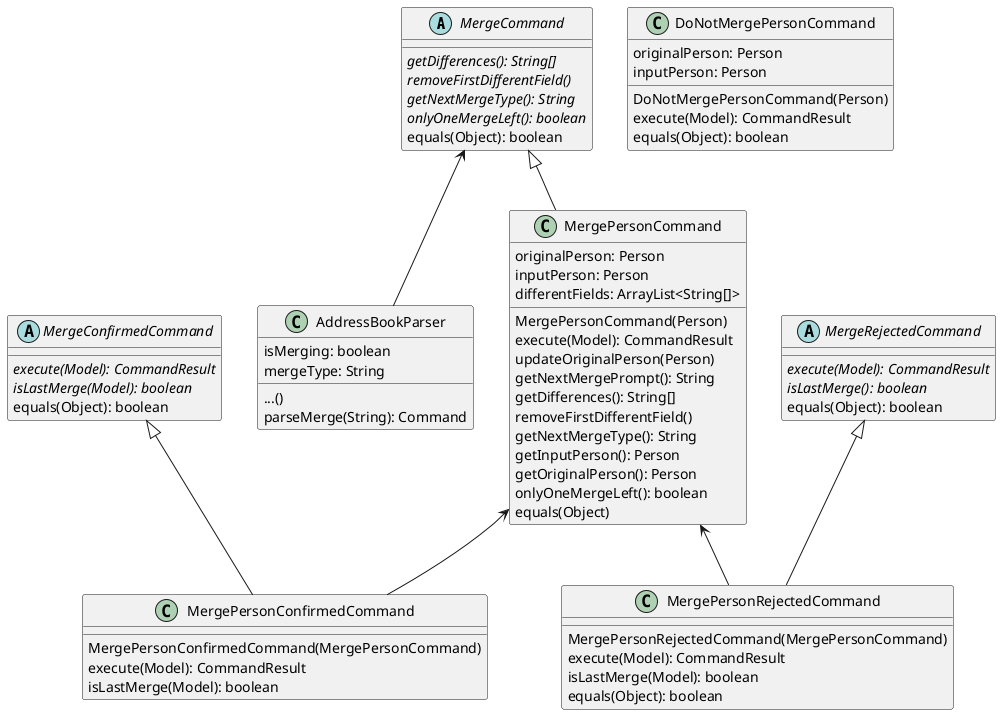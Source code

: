 @startuml

abstract class MergeCommand
class MergePersonCommand
MergeCommand <|-- MergePersonCommand

MergeCommand : {abstract} getDifferences(): String[]
MergeCommand : {abstract} removeFirstDifferentField()
MergeCommand : {abstract} getNextMergeType(): String
MergeCommand : {abstract} onlyOneMergeLeft(): boolean
MergeCommand : equals(Object): boolean

MergePersonCommand : originalPerson: Person
MergePersonCommand : inputPerson: Person
MergePersonCommand : differentFields: ArrayList<String[]>
MergePersonCommand : MergePersonCommand(Person)
MergePersonCommand : execute(Model): CommandResult
MergePersonCommand : updateOriginalPerson(Person)
MergePersonCommand : getNextMergePrompt(): String
MergePersonCommand : getDifferences(): String[]
MergePersonCommand : removeFirstDifferentField()
MergePersonCommand : getNextMergeType(): String
MergePersonCommand : getInputPerson(): Person
MergePersonCommand : getOriginalPerson(): Person
MergePersonCommand : onlyOneMergeLeft(): boolean
MergePersonCommand : equals(Object)

abstract class MergeConfirmedCommand
class MergePersonConfirmedCommand
MergeConfirmedCommand <|-- MergePersonConfirmedCommand

MergeConfirmedCommand : {abstract} execute(Model): CommandResult
MergeConfirmedCommand : {abstract} isLastMerge(Model): boolean
MergeConfirmedCommand : equals(Object): boolean

MergePersonCommand <-- MergePersonConfirmedCommand
MergePersonConfirmedCommand : MergePersonConfirmedCommand(MergePersonCommand)
MergePersonConfirmedCommand : execute(Model): CommandResult
MergePersonConfirmedCommand : isLastMerge(Model): boolean

abstract class MergeRejectedCommand
class MergePersonRejectedCommand
MergeRejectedCommand <|-- MergePersonRejectedCommand

MergeRejectedCommand : {abstract} execute(Model): CommandResult
MergeRejectedCommand : {abstract} isLastMerge(): boolean
MergeRejectedCommand : equals(Object): boolean

MergePersonCommand <-- MergePersonRejectedCommand
MergePersonRejectedCommand : MergePersonRejectedCommand(MergePersonCommand)
MergePersonRejectedCommand : execute(Model): CommandResult
MergePersonRejectedCommand : isLastMerge(Model): boolean
MergePersonRejectedCommand : equals(Object): boolean

class DoNotMergePersonCommand
DoNotMergePersonCommand : originalPerson: Person
DoNotMergePersonCommand : inputPerson: Person
DoNotMergePersonCommand : DoNotMergePersonCommand(Person)
DoNotMergePersonCommand : execute(Model): CommandResult
DoNotMergePersonCommand : equals(Object): boolean

class AddressBookParser
AddressBookParser : ...()
MergeCommand <-- AddressBookParser
AddressBookParser : isMerging: boolean
AddressBookParser : mergeType: String
AddressBookParser : parseMerge(String): Command

@enduml
